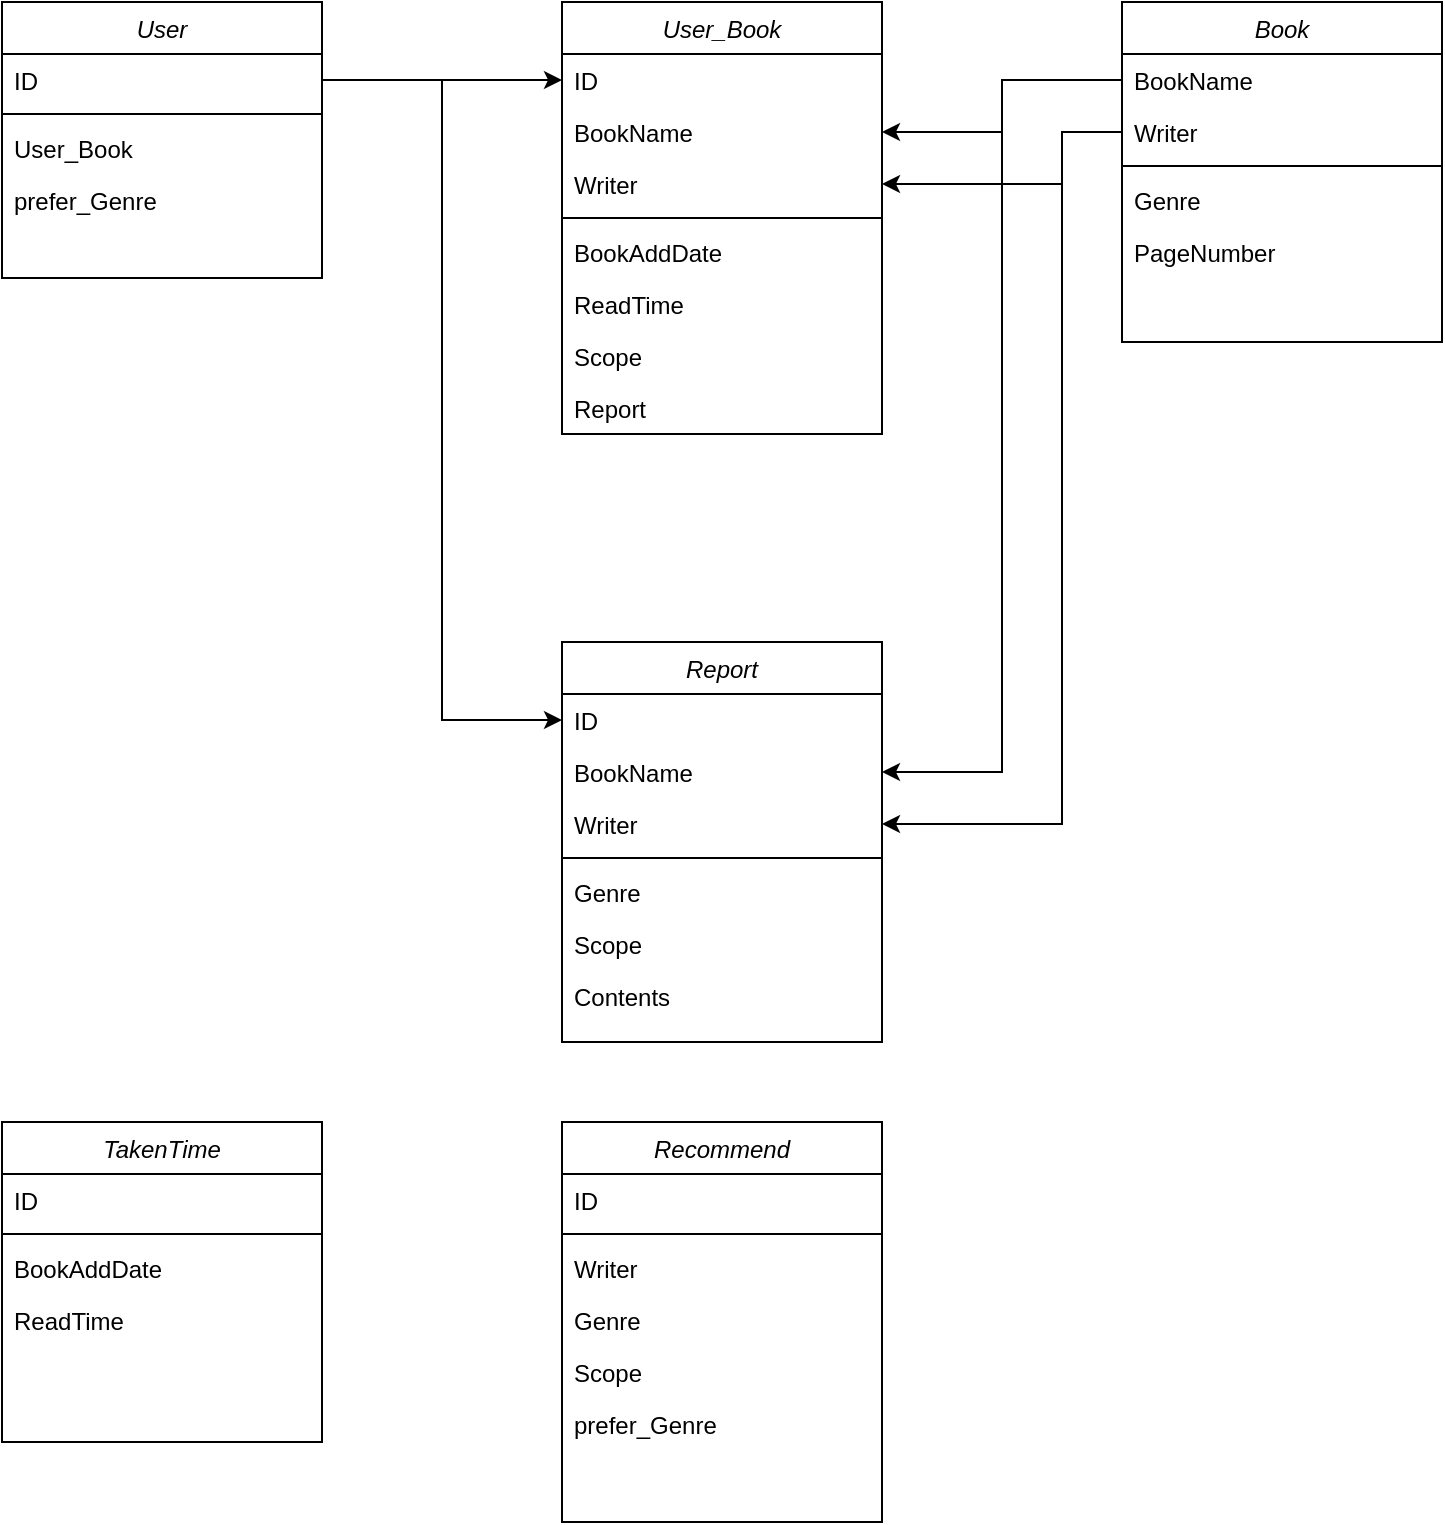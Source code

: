 <mxfile version="16.2.6" type="github" pages="2">
  <diagram id="C5RBs43oDa-KdzZeNtuy" name="20220114">
    <mxGraphModel dx="1182" dy="764" grid="1" gridSize="10" guides="1" tooltips="1" connect="1" arrows="1" fold="1" page="1" pageScale="1" pageWidth="827" pageHeight="1169" math="0" shadow="0">
      <root>
        <mxCell id="WIyWlLk6GJQsqaUBKTNV-0" />
        <mxCell id="WIyWlLk6GJQsqaUBKTNV-1" parent="WIyWlLk6GJQsqaUBKTNV-0" />
        <mxCell id="zkfFHV4jXpPFQw0GAbJ--0" value="User" style="swimlane;fontStyle=2;align=center;verticalAlign=top;childLayout=stackLayout;horizontal=1;startSize=26;horizontalStack=0;resizeParent=1;resizeLast=0;collapsible=1;marginBottom=0;rounded=0;shadow=0;strokeWidth=1;" parent="WIyWlLk6GJQsqaUBKTNV-1" vertex="1">
          <mxGeometry x="80" y="80" width="160" height="138" as="geometry">
            <mxRectangle x="230" y="140" width="160" height="26" as="alternateBounds" />
          </mxGeometry>
        </mxCell>
        <mxCell id="zkfFHV4jXpPFQw0GAbJ--1" value="ID" style="text;align=left;verticalAlign=top;spacingLeft=4;spacingRight=4;overflow=hidden;rotatable=0;points=[[0,0.5],[1,0.5]];portConstraint=eastwest;" parent="zkfFHV4jXpPFQw0GAbJ--0" vertex="1">
          <mxGeometry y="26" width="160" height="26" as="geometry" />
        </mxCell>
        <mxCell id="zkfFHV4jXpPFQw0GAbJ--4" value="" style="line;html=1;strokeWidth=1;align=left;verticalAlign=middle;spacingTop=-1;spacingLeft=3;spacingRight=3;rotatable=0;labelPosition=right;points=[];portConstraint=eastwest;" parent="zkfFHV4jXpPFQw0GAbJ--0" vertex="1">
          <mxGeometry y="52" width="160" height="8" as="geometry" />
        </mxCell>
        <mxCell id="zkfFHV4jXpPFQw0GAbJ--5" value="User_Book" style="text;align=left;verticalAlign=top;spacingLeft=4;spacingRight=4;overflow=hidden;rotatable=0;points=[[0,0.5],[1,0.5]];portConstraint=eastwest;" parent="zkfFHV4jXpPFQw0GAbJ--0" vertex="1">
          <mxGeometry y="60" width="160" height="26" as="geometry" />
        </mxCell>
        <mxCell id="PzWl7GW52-QV-IEUYMRA-0" value="prefer_Genre" style="text;align=left;verticalAlign=top;spacingLeft=4;spacingRight=4;overflow=hidden;rotatable=0;points=[[0,0.5],[1,0.5]];portConstraint=eastwest;" parent="zkfFHV4jXpPFQw0GAbJ--0" vertex="1">
          <mxGeometry y="86" width="160" height="26" as="geometry" />
        </mxCell>
        <mxCell id="PzWl7GW52-QV-IEUYMRA-1" value="User_Book" style="swimlane;fontStyle=2;align=center;verticalAlign=top;childLayout=stackLayout;horizontal=1;startSize=26;horizontalStack=0;resizeParent=1;resizeLast=0;collapsible=1;marginBottom=0;rounded=0;shadow=0;strokeWidth=1;" parent="WIyWlLk6GJQsqaUBKTNV-1" vertex="1">
          <mxGeometry x="360" y="80" width="160" height="216" as="geometry">
            <mxRectangle x="230" y="140" width="160" height="26" as="alternateBounds" />
          </mxGeometry>
        </mxCell>
        <mxCell id="PzWl7GW52-QV-IEUYMRA-2" value="ID" style="text;align=left;verticalAlign=top;spacingLeft=4;spacingRight=4;overflow=hidden;rotatable=0;points=[[0,0.5],[1,0.5]];portConstraint=eastwest;" parent="PzWl7GW52-QV-IEUYMRA-1" vertex="1">
          <mxGeometry y="26" width="160" height="26" as="geometry" />
        </mxCell>
        <mxCell id="PzWl7GW52-QV-IEUYMRA-5" value="BookName" style="text;align=left;verticalAlign=top;spacingLeft=4;spacingRight=4;overflow=hidden;rotatable=0;points=[[0,0.5],[1,0.5]];portConstraint=eastwest;" parent="PzWl7GW52-QV-IEUYMRA-1" vertex="1">
          <mxGeometry y="52" width="160" height="26" as="geometry" />
        </mxCell>
        <mxCell id="bmTp5J3owmkuu3qPKGtk-0" value="Writer" style="text;align=left;verticalAlign=top;spacingLeft=4;spacingRight=4;overflow=hidden;rotatable=0;points=[[0,0.5],[1,0.5]];portConstraint=eastwest;" vertex="1" parent="PzWl7GW52-QV-IEUYMRA-1">
          <mxGeometry y="78" width="160" height="26" as="geometry" />
        </mxCell>
        <mxCell id="PzWl7GW52-QV-IEUYMRA-3" value="" style="line;html=1;strokeWidth=1;align=left;verticalAlign=middle;spacingTop=-1;spacingLeft=3;spacingRight=3;rotatable=0;labelPosition=right;points=[];portConstraint=eastwest;" parent="PzWl7GW52-QV-IEUYMRA-1" vertex="1">
          <mxGeometry y="104" width="160" height="8" as="geometry" />
        </mxCell>
        <mxCell id="PzWl7GW52-QV-IEUYMRA-4" value="BookAddDate" style="text;align=left;verticalAlign=top;spacingLeft=4;spacingRight=4;overflow=hidden;rotatable=0;points=[[0,0.5],[1,0.5]];portConstraint=eastwest;" parent="PzWl7GW52-QV-IEUYMRA-1" vertex="1">
          <mxGeometry y="112" width="160" height="26" as="geometry" />
        </mxCell>
        <mxCell id="PzWl7GW52-QV-IEUYMRA-11" value="ReadTime" style="text;align=left;verticalAlign=top;spacingLeft=4;spacingRight=4;overflow=hidden;rotatable=0;points=[[0,0.5],[1,0.5]];portConstraint=eastwest;" parent="PzWl7GW52-QV-IEUYMRA-1" vertex="1">
          <mxGeometry y="138" width="160" height="26" as="geometry" />
        </mxCell>
        <mxCell id="PzWl7GW52-QV-IEUYMRA-13" value="Scope" style="text;align=left;verticalAlign=top;spacingLeft=4;spacingRight=4;overflow=hidden;rotatable=0;points=[[0,0.5],[1,0.5]];portConstraint=eastwest;" parent="PzWl7GW52-QV-IEUYMRA-1" vertex="1">
          <mxGeometry y="164" width="160" height="26" as="geometry" />
        </mxCell>
        <mxCell id="PzWl7GW52-QV-IEUYMRA-14" value="Report" style="text;align=left;verticalAlign=top;spacingLeft=4;spacingRight=4;overflow=hidden;rotatable=0;points=[[0,0.5],[1,0.5]];portConstraint=eastwest;" parent="PzWl7GW52-QV-IEUYMRA-1" vertex="1">
          <mxGeometry y="190" width="160" height="26" as="geometry" />
        </mxCell>
        <mxCell id="PzWl7GW52-QV-IEUYMRA-6" value="Book" style="swimlane;fontStyle=2;align=center;verticalAlign=top;childLayout=stackLayout;horizontal=1;startSize=26;horizontalStack=0;resizeParent=1;resizeLast=0;collapsible=1;marginBottom=0;rounded=0;shadow=0;strokeWidth=1;" parent="WIyWlLk6GJQsqaUBKTNV-1" vertex="1">
          <mxGeometry x="640" y="80" width="160" height="170" as="geometry">
            <mxRectangle x="230" y="140" width="160" height="26" as="alternateBounds" />
          </mxGeometry>
        </mxCell>
        <mxCell id="PzWl7GW52-QV-IEUYMRA-10" value="BookName" style="text;align=left;verticalAlign=top;spacingLeft=4;spacingRight=4;overflow=hidden;rotatable=0;points=[[0,0.5],[1,0.5]];portConstraint=eastwest;" parent="PzWl7GW52-QV-IEUYMRA-6" vertex="1">
          <mxGeometry y="26" width="160" height="26" as="geometry" />
        </mxCell>
        <mxCell id="PzWl7GW52-QV-IEUYMRA-7" value="Writer" style="text;align=left;verticalAlign=top;spacingLeft=4;spacingRight=4;overflow=hidden;rotatable=0;points=[[0,0.5],[1,0.5]];portConstraint=eastwest;" parent="PzWl7GW52-QV-IEUYMRA-6" vertex="1">
          <mxGeometry y="52" width="160" height="26" as="geometry" />
        </mxCell>
        <mxCell id="PzWl7GW52-QV-IEUYMRA-8" value="" style="line;html=1;strokeWidth=1;align=left;verticalAlign=middle;spacingTop=-1;spacingLeft=3;spacingRight=3;rotatable=0;labelPosition=right;points=[];portConstraint=eastwest;" parent="PzWl7GW52-QV-IEUYMRA-6" vertex="1">
          <mxGeometry y="78" width="160" height="8" as="geometry" />
        </mxCell>
        <mxCell id="PzWl7GW52-QV-IEUYMRA-9" value="Genre" style="text;align=left;verticalAlign=top;spacingLeft=4;spacingRight=4;overflow=hidden;rotatable=0;points=[[0,0.5],[1,0.5]];portConstraint=eastwest;" parent="PzWl7GW52-QV-IEUYMRA-6" vertex="1">
          <mxGeometry y="86" width="160" height="26" as="geometry" />
        </mxCell>
        <mxCell id="PzWl7GW52-QV-IEUYMRA-15" value="PageNumber" style="text;align=left;verticalAlign=top;spacingLeft=4;spacingRight=4;overflow=hidden;rotatable=0;points=[[0,0.5],[1,0.5]];portConstraint=eastwest;" parent="PzWl7GW52-QV-IEUYMRA-6" vertex="1">
          <mxGeometry y="112" width="160" height="26" as="geometry" />
        </mxCell>
        <mxCell id="PzWl7GW52-QV-IEUYMRA-16" value="TakenTime" style="swimlane;fontStyle=2;align=center;verticalAlign=top;childLayout=stackLayout;horizontal=1;startSize=26;horizontalStack=0;resizeParent=1;resizeLast=0;collapsible=1;marginBottom=0;rounded=0;shadow=0;strokeWidth=1;" parent="WIyWlLk6GJQsqaUBKTNV-1" vertex="1">
          <mxGeometry x="80" y="640" width="160" height="160" as="geometry">
            <mxRectangle x="230" y="140" width="160" height="26" as="alternateBounds" />
          </mxGeometry>
        </mxCell>
        <mxCell id="PzWl7GW52-QV-IEUYMRA-17" value="ID" style="text;align=left;verticalAlign=top;spacingLeft=4;spacingRight=4;overflow=hidden;rotatable=0;points=[[0,0.5],[1,0.5]];portConstraint=eastwest;" parent="PzWl7GW52-QV-IEUYMRA-16" vertex="1">
          <mxGeometry y="26" width="160" height="26" as="geometry" />
        </mxCell>
        <mxCell id="PzWl7GW52-QV-IEUYMRA-18" value="" style="line;html=1;strokeWidth=1;align=left;verticalAlign=middle;spacingTop=-1;spacingLeft=3;spacingRight=3;rotatable=0;labelPosition=right;points=[];portConstraint=eastwest;" parent="PzWl7GW52-QV-IEUYMRA-16" vertex="1">
          <mxGeometry y="52" width="160" height="8" as="geometry" />
        </mxCell>
        <mxCell id="PzWl7GW52-QV-IEUYMRA-19" value="BookAddDate" style="text;align=left;verticalAlign=top;spacingLeft=4;spacingRight=4;overflow=hidden;rotatable=0;points=[[0,0.5],[1,0.5]];portConstraint=eastwest;" parent="PzWl7GW52-QV-IEUYMRA-16" vertex="1">
          <mxGeometry y="60" width="160" height="26" as="geometry" />
        </mxCell>
        <mxCell id="PzWl7GW52-QV-IEUYMRA-21" value="ReadTime" style="text;align=left;verticalAlign=top;spacingLeft=4;spacingRight=4;overflow=hidden;rotatable=0;points=[[0,0.5],[1,0.5]];portConstraint=eastwest;" parent="PzWl7GW52-QV-IEUYMRA-16" vertex="1">
          <mxGeometry y="86" width="160" height="26" as="geometry" />
        </mxCell>
        <mxCell id="PzWl7GW52-QV-IEUYMRA-22" value="Report" style="swimlane;fontStyle=2;align=center;verticalAlign=top;childLayout=stackLayout;horizontal=1;startSize=26;horizontalStack=0;resizeParent=1;resizeLast=0;collapsible=1;marginBottom=0;rounded=0;shadow=0;strokeWidth=1;" parent="WIyWlLk6GJQsqaUBKTNV-1" vertex="1">
          <mxGeometry x="360" y="400" width="160" height="200" as="geometry">
            <mxRectangle x="230" y="140" width="160" height="26" as="alternateBounds" />
          </mxGeometry>
        </mxCell>
        <mxCell id="PzWl7GW52-QV-IEUYMRA-23" value="ID" style="text;align=left;verticalAlign=top;spacingLeft=4;spacingRight=4;overflow=hidden;rotatable=0;points=[[0,0.5],[1,0.5]];portConstraint=eastwest;" parent="PzWl7GW52-QV-IEUYMRA-22" vertex="1">
          <mxGeometry y="26" width="160" height="26" as="geometry" />
        </mxCell>
        <mxCell id="PzWl7GW52-QV-IEUYMRA-25" value="BookName" style="text;align=left;verticalAlign=top;spacingLeft=4;spacingRight=4;overflow=hidden;rotatable=0;points=[[0,0.5],[1,0.5]];portConstraint=eastwest;" parent="PzWl7GW52-QV-IEUYMRA-22" vertex="1">
          <mxGeometry y="52" width="160" height="26" as="geometry" />
        </mxCell>
        <mxCell id="PzWl7GW52-QV-IEUYMRA-26" value="Writer" style="text;align=left;verticalAlign=top;spacingLeft=4;spacingRight=4;overflow=hidden;rotatable=0;points=[[0,0.5],[1,0.5]];portConstraint=eastwest;" parent="PzWl7GW52-QV-IEUYMRA-22" vertex="1">
          <mxGeometry y="78" width="160" height="26" as="geometry" />
        </mxCell>
        <mxCell id="PzWl7GW52-QV-IEUYMRA-24" value="" style="line;html=1;strokeWidth=1;align=left;verticalAlign=middle;spacingTop=-1;spacingLeft=3;spacingRight=3;rotatable=0;labelPosition=right;points=[];portConstraint=eastwest;" parent="PzWl7GW52-QV-IEUYMRA-22" vertex="1">
          <mxGeometry y="104" width="160" height="8" as="geometry" />
        </mxCell>
        <mxCell id="PzWl7GW52-QV-IEUYMRA-27" value="Genre" style="text;align=left;verticalAlign=top;spacingLeft=4;spacingRight=4;overflow=hidden;rotatable=0;points=[[0,0.5],[1,0.5]];portConstraint=eastwest;" parent="PzWl7GW52-QV-IEUYMRA-22" vertex="1">
          <mxGeometry y="112" width="160" height="26" as="geometry" />
        </mxCell>
        <mxCell id="PzWl7GW52-QV-IEUYMRA-28" value="Scope" style="text;align=left;verticalAlign=top;spacingLeft=4;spacingRight=4;overflow=hidden;rotatable=0;points=[[0,0.5],[1,0.5]];portConstraint=eastwest;" parent="PzWl7GW52-QV-IEUYMRA-22" vertex="1">
          <mxGeometry y="138" width="160" height="26" as="geometry" />
        </mxCell>
        <mxCell id="PzWl7GW52-QV-IEUYMRA-29" value="Contents" style="text;align=left;verticalAlign=top;spacingLeft=4;spacingRight=4;overflow=hidden;rotatable=0;points=[[0,0.5],[1,0.5]];portConstraint=eastwest;" parent="PzWl7GW52-QV-IEUYMRA-22" vertex="1">
          <mxGeometry y="164" width="160" height="26" as="geometry" />
        </mxCell>
        <mxCell id="PzWl7GW52-QV-IEUYMRA-30" value="Recommend" style="swimlane;fontStyle=2;align=center;verticalAlign=top;childLayout=stackLayout;horizontal=1;startSize=26;horizontalStack=0;resizeParent=1;resizeLast=0;collapsible=1;marginBottom=0;rounded=0;shadow=0;strokeWidth=1;" parent="WIyWlLk6GJQsqaUBKTNV-1" vertex="1">
          <mxGeometry x="360" y="640" width="160" height="200" as="geometry">
            <mxRectangle x="230" y="140" width="160" height="26" as="alternateBounds" />
          </mxGeometry>
        </mxCell>
        <mxCell id="PzWl7GW52-QV-IEUYMRA-31" value="ID" style="text;align=left;verticalAlign=top;spacingLeft=4;spacingRight=4;overflow=hidden;rotatable=0;points=[[0,0.5],[1,0.5]];portConstraint=eastwest;" parent="PzWl7GW52-QV-IEUYMRA-30" vertex="1">
          <mxGeometry y="26" width="160" height="26" as="geometry" />
        </mxCell>
        <mxCell id="PzWl7GW52-QV-IEUYMRA-33" value="" style="line;html=1;strokeWidth=1;align=left;verticalAlign=middle;spacingTop=-1;spacingLeft=3;spacingRight=3;rotatable=0;labelPosition=right;points=[];portConstraint=eastwest;" parent="PzWl7GW52-QV-IEUYMRA-30" vertex="1">
          <mxGeometry y="52" width="160" height="8" as="geometry" />
        </mxCell>
        <mxCell id="PzWl7GW52-QV-IEUYMRA-34" value="Writer" style="text;align=left;verticalAlign=top;spacingLeft=4;spacingRight=4;overflow=hidden;rotatable=0;points=[[0,0.5],[1,0.5]];portConstraint=eastwest;" parent="PzWl7GW52-QV-IEUYMRA-30" vertex="1">
          <mxGeometry y="60" width="160" height="26" as="geometry" />
        </mxCell>
        <mxCell id="PzWl7GW52-QV-IEUYMRA-35" value="Genre" style="text;align=left;verticalAlign=top;spacingLeft=4;spacingRight=4;overflow=hidden;rotatable=0;points=[[0,0.5],[1,0.5]];portConstraint=eastwest;" parent="PzWl7GW52-QV-IEUYMRA-30" vertex="1">
          <mxGeometry y="86" width="160" height="26" as="geometry" />
        </mxCell>
        <mxCell id="PzWl7GW52-QV-IEUYMRA-36" value="Scope" style="text;align=left;verticalAlign=top;spacingLeft=4;spacingRight=4;overflow=hidden;rotatable=0;points=[[0,0.5],[1,0.5]];portConstraint=eastwest;" parent="PzWl7GW52-QV-IEUYMRA-30" vertex="1">
          <mxGeometry y="112" width="160" height="26" as="geometry" />
        </mxCell>
        <mxCell id="PzWl7GW52-QV-IEUYMRA-37" value="prefer_Genre" style="text;align=left;verticalAlign=top;spacingLeft=4;spacingRight=4;overflow=hidden;rotatable=0;points=[[0,0.5],[1,0.5]];portConstraint=eastwest;" parent="PzWl7GW52-QV-IEUYMRA-30" vertex="1">
          <mxGeometry y="138" width="160" height="26" as="geometry" />
        </mxCell>
        <mxCell id="bmTp5J3owmkuu3qPKGtk-1" style="edgeStyle=orthogonalEdgeStyle;rounded=0;orthogonalLoop=1;jettySize=auto;html=1;exitX=1;exitY=0.5;exitDx=0;exitDy=0;entryX=0;entryY=0.5;entryDx=0;entryDy=0;" edge="1" parent="WIyWlLk6GJQsqaUBKTNV-1" source="zkfFHV4jXpPFQw0GAbJ--1" target="PzWl7GW52-QV-IEUYMRA-2">
          <mxGeometry relative="1" as="geometry" />
        </mxCell>
        <mxCell id="bmTp5J3owmkuu3qPKGtk-2" style="edgeStyle=orthogonalEdgeStyle;rounded=0;orthogonalLoop=1;jettySize=auto;html=1;exitX=0;exitY=0.5;exitDx=0;exitDy=0;entryX=1;entryY=0.5;entryDx=0;entryDy=0;" edge="1" parent="WIyWlLk6GJQsqaUBKTNV-1" source="PzWl7GW52-QV-IEUYMRA-10" target="PzWl7GW52-QV-IEUYMRA-5">
          <mxGeometry relative="1" as="geometry" />
        </mxCell>
        <mxCell id="bmTp5J3owmkuu3qPKGtk-3" style="edgeStyle=orthogonalEdgeStyle;rounded=0;orthogonalLoop=1;jettySize=auto;html=1;exitX=0;exitY=0.5;exitDx=0;exitDy=0;entryX=1;entryY=0.5;entryDx=0;entryDy=0;" edge="1" parent="WIyWlLk6GJQsqaUBKTNV-1" source="PzWl7GW52-QV-IEUYMRA-7" target="bmTp5J3owmkuu3qPKGtk-0">
          <mxGeometry relative="1" as="geometry">
            <Array as="points">
              <mxPoint x="610" y="145" />
              <mxPoint x="610" y="171" />
            </Array>
          </mxGeometry>
        </mxCell>
        <mxCell id="bmTp5J3owmkuu3qPKGtk-4" style="edgeStyle=orthogonalEdgeStyle;rounded=0;orthogonalLoop=1;jettySize=auto;html=1;entryX=1;entryY=0.5;entryDx=0;entryDy=0;" edge="1" parent="WIyWlLk6GJQsqaUBKTNV-1" source="PzWl7GW52-QV-IEUYMRA-7" target="PzWl7GW52-QV-IEUYMRA-26">
          <mxGeometry relative="1" as="geometry">
            <Array as="points">
              <mxPoint x="610" y="145" />
              <mxPoint x="610" y="491" />
            </Array>
          </mxGeometry>
        </mxCell>
        <mxCell id="bmTp5J3owmkuu3qPKGtk-5" style="edgeStyle=orthogonalEdgeStyle;rounded=0;orthogonalLoop=1;jettySize=auto;html=1;entryX=1;entryY=0.5;entryDx=0;entryDy=0;" edge="1" parent="WIyWlLk6GJQsqaUBKTNV-1" source="PzWl7GW52-QV-IEUYMRA-10" target="PzWl7GW52-QV-IEUYMRA-25">
          <mxGeometry relative="1" as="geometry" />
        </mxCell>
        <mxCell id="bmTp5J3owmkuu3qPKGtk-6" style="edgeStyle=orthogonalEdgeStyle;rounded=0;orthogonalLoop=1;jettySize=auto;html=1;entryX=0;entryY=0.5;entryDx=0;entryDy=0;" edge="1" parent="WIyWlLk6GJQsqaUBKTNV-1" source="zkfFHV4jXpPFQw0GAbJ--1" target="PzWl7GW52-QV-IEUYMRA-23">
          <mxGeometry relative="1" as="geometry" />
        </mxCell>
      </root>
    </mxGraphModel>
  </diagram>
  <diagram id="n77o1q3nHI0U8_KG6mvU" name="20220113">
    <mxGraphModel dx="1182" dy="764" grid="1" gridSize="10" guides="1" tooltips="1" connect="1" arrows="1" fold="1" page="1" pageScale="1" pageWidth="827" pageHeight="1169" math="0" shadow="0">
      <root>
        <mxCell id="4OAPZNkshfcvWzj2EnIt-0" />
        <mxCell id="4OAPZNkshfcvWzj2EnIt-1" parent="4OAPZNkshfcvWzj2EnIt-0" />
        <mxCell id="rRjvvG66JEx94A-4TrbC-0" value="User" style="swimlane;fontStyle=2;align=center;verticalAlign=top;childLayout=stackLayout;horizontal=1;startSize=26;horizontalStack=0;resizeParent=1;resizeLast=0;collapsible=1;marginBottom=0;rounded=0;shadow=0;strokeWidth=1;" vertex="1" parent="4OAPZNkshfcvWzj2EnIt-1">
          <mxGeometry x="80" y="80" width="160" height="138" as="geometry">
            <mxRectangle x="230" y="140" width="160" height="26" as="alternateBounds" />
          </mxGeometry>
        </mxCell>
        <mxCell id="rRjvvG66JEx94A-4TrbC-1" value="ID" style="text;align=left;verticalAlign=top;spacingLeft=4;spacingRight=4;overflow=hidden;rotatable=0;points=[[0,0.5],[1,0.5]];portConstraint=eastwest;" vertex="1" parent="rRjvvG66JEx94A-4TrbC-0">
          <mxGeometry y="26" width="160" height="26" as="geometry" />
        </mxCell>
        <mxCell id="rRjvvG66JEx94A-4TrbC-2" value="" style="line;html=1;strokeWidth=1;align=left;verticalAlign=middle;spacingTop=-1;spacingLeft=3;spacingRight=3;rotatable=0;labelPosition=right;points=[];portConstraint=eastwest;" vertex="1" parent="rRjvvG66JEx94A-4TrbC-0">
          <mxGeometry y="52" width="160" height="8" as="geometry" />
        </mxCell>
        <mxCell id="rRjvvG66JEx94A-4TrbC-3" value="User_Book" style="text;align=left;verticalAlign=top;spacingLeft=4;spacingRight=4;overflow=hidden;rotatable=0;points=[[0,0.5],[1,0.5]];portConstraint=eastwest;" vertex="1" parent="rRjvvG66JEx94A-4TrbC-0">
          <mxGeometry y="60" width="160" height="26" as="geometry" />
        </mxCell>
        <mxCell id="rRjvvG66JEx94A-4TrbC-4" value="prefer_Genre" style="text;align=left;verticalAlign=top;spacingLeft=4;spacingRight=4;overflow=hidden;rotatable=0;points=[[0,0.5],[1,0.5]];portConstraint=eastwest;" vertex="1" parent="rRjvvG66JEx94A-4TrbC-0">
          <mxGeometry y="86" width="160" height="26" as="geometry" />
        </mxCell>
        <mxCell id="rRjvvG66JEx94A-4TrbC-5" value="User_Book" style="swimlane;fontStyle=2;align=center;verticalAlign=top;childLayout=stackLayout;horizontal=1;startSize=26;horizontalStack=0;resizeParent=1;resizeLast=0;collapsible=1;marginBottom=0;rounded=0;shadow=0;strokeWidth=1;" vertex="1" parent="4OAPZNkshfcvWzj2EnIt-1">
          <mxGeometry x="320" y="80" width="160" height="200" as="geometry">
            <mxRectangle x="230" y="140" width="160" height="26" as="alternateBounds" />
          </mxGeometry>
        </mxCell>
        <mxCell id="rRjvvG66JEx94A-4TrbC-6" value="ID" style="text;align=left;verticalAlign=top;spacingLeft=4;spacingRight=4;overflow=hidden;rotatable=0;points=[[0,0.5],[1,0.5]];portConstraint=eastwest;" vertex="1" parent="rRjvvG66JEx94A-4TrbC-5">
          <mxGeometry y="26" width="160" height="26" as="geometry" />
        </mxCell>
        <mxCell id="rRjvvG66JEx94A-4TrbC-7" value="" style="line;html=1;strokeWidth=1;align=left;verticalAlign=middle;spacingTop=-1;spacingLeft=3;spacingRight=3;rotatable=0;labelPosition=right;points=[];portConstraint=eastwest;" vertex="1" parent="rRjvvG66JEx94A-4TrbC-5">
          <mxGeometry y="52" width="160" height="8" as="geometry" />
        </mxCell>
        <mxCell id="rRjvvG66JEx94A-4TrbC-8" value="AddDate" style="text;align=left;verticalAlign=top;spacingLeft=4;spacingRight=4;overflow=hidden;rotatable=0;points=[[0,0.5],[1,0.5]];portConstraint=eastwest;" vertex="1" parent="rRjvvG66JEx94A-4TrbC-5">
          <mxGeometry y="60" width="160" height="26" as="geometry" />
        </mxCell>
        <mxCell id="rRjvvG66JEx94A-4TrbC-9" value="BookName" style="text;align=left;verticalAlign=top;spacingLeft=4;spacingRight=4;overflow=hidden;rotatable=0;points=[[0,0.5],[1,0.5]];portConstraint=eastwest;" vertex="1" parent="rRjvvG66JEx94A-4TrbC-5">
          <mxGeometry y="86" width="160" height="26" as="geometry" />
        </mxCell>
        <mxCell id="rRjvvG66JEx94A-4TrbC-52" value="ReadTime" style="text;align=left;verticalAlign=top;spacingLeft=4;spacingRight=4;overflow=hidden;rotatable=0;points=[[0,0.5],[1,0.5]];portConstraint=eastwest;" vertex="1" parent="rRjvvG66JEx94A-4TrbC-5">
          <mxGeometry y="112" width="160" height="26" as="geometry" />
        </mxCell>
        <mxCell id="rRjvvG66JEx94A-4TrbC-53" value="Scope" style="text;align=left;verticalAlign=top;spacingLeft=4;spacingRight=4;overflow=hidden;rotatable=0;points=[[0,0.5],[1,0.5]];portConstraint=eastwest;" vertex="1" parent="rRjvvG66JEx94A-4TrbC-5">
          <mxGeometry y="138" width="160" height="26" as="geometry" />
        </mxCell>
        <mxCell id="rRjvvG66JEx94A-4TrbC-54" value="Report" style="text;align=left;verticalAlign=top;spacingLeft=4;spacingRight=4;overflow=hidden;rotatable=0;points=[[0,0.5],[1,0.5]];portConstraint=eastwest;" vertex="1" parent="rRjvvG66JEx94A-4TrbC-5">
          <mxGeometry y="164" width="160" height="26" as="geometry" />
        </mxCell>
        <mxCell id="rRjvvG66JEx94A-4TrbC-10" value="Book" style="swimlane;fontStyle=2;align=center;verticalAlign=top;childLayout=stackLayout;horizontal=1;startSize=26;horizontalStack=0;resizeParent=1;resizeLast=0;collapsible=1;marginBottom=0;rounded=0;shadow=0;strokeWidth=1;" vertex="1" parent="4OAPZNkshfcvWzj2EnIt-1">
          <mxGeometry x="560" y="80" width="160" height="138" as="geometry">
            <mxRectangle x="230" y="140" width="160" height="26" as="alternateBounds" />
          </mxGeometry>
        </mxCell>
        <mxCell id="rRjvvG66JEx94A-4TrbC-11" value="BookName" style="text;align=left;verticalAlign=top;spacingLeft=4;spacingRight=4;overflow=hidden;rotatable=0;points=[[0,0.5],[1,0.5]];portConstraint=eastwest;" vertex="1" parent="rRjvvG66JEx94A-4TrbC-10">
          <mxGeometry y="26" width="160" height="26" as="geometry" />
        </mxCell>
        <mxCell id="rRjvvG66JEx94A-4TrbC-30" value="Writer" style="text;align=left;verticalAlign=top;spacingLeft=4;spacingRight=4;overflow=hidden;rotatable=0;points=[[0,0.5],[1,0.5]];portConstraint=eastwest;" vertex="1" parent="rRjvvG66JEx94A-4TrbC-10">
          <mxGeometry y="52" width="160" height="26" as="geometry" />
        </mxCell>
        <mxCell id="rRjvvG66JEx94A-4TrbC-12" value="" style="line;html=1;strokeWidth=1;align=left;verticalAlign=middle;spacingTop=-1;spacingLeft=3;spacingRight=3;rotatable=0;labelPosition=right;points=[];portConstraint=eastwest;" vertex="1" parent="rRjvvG66JEx94A-4TrbC-10">
          <mxGeometry y="78" width="160" height="8" as="geometry" />
        </mxCell>
        <mxCell id="rRjvvG66JEx94A-4TrbC-13" value="Genre" style="text;align=left;verticalAlign=top;spacingLeft=4;spacingRight=4;overflow=hidden;rotatable=0;points=[[0,0.5],[1,0.5]];portConstraint=eastwest;" vertex="1" parent="rRjvvG66JEx94A-4TrbC-10">
          <mxGeometry y="86" width="160" height="26" as="geometry" />
        </mxCell>
        <mxCell id="rRjvvG66JEx94A-4TrbC-14" value="PageNumber" style="text;align=left;verticalAlign=top;spacingLeft=4;spacingRight=4;overflow=hidden;rotatable=0;points=[[0,0.5],[1,0.5]];portConstraint=eastwest;" vertex="1" parent="rRjvvG66JEx94A-4TrbC-10">
          <mxGeometry y="112" width="160" height="26" as="geometry" />
        </mxCell>
        <mxCell id="rRjvvG66JEx94A-4TrbC-15" value="Recommend" style="swimlane;fontStyle=2;align=center;verticalAlign=top;childLayout=stackLayout;horizontal=1;startSize=26;horizontalStack=0;resizeParent=1;resizeLast=0;collapsible=1;marginBottom=0;rounded=0;shadow=0;strokeWidth=1;" vertex="1" parent="4OAPZNkshfcvWzj2EnIt-1">
          <mxGeometry x="560" y="320" width="160" height="164" as="geometry">
            <mxRectangle x="230" y="140" width="160" height="26" as="alternateBounds" />
          </mxGeometry>
        </mxCell>
        <mxCell id="rRjvvG66JEx94A-4TrbC-16" value="ID" style="text;align=left;verticalAlign=top;spacingLeft=4;spacingRight=4;overflow=hidden;rotatable=0;points=[[0,0.5],[1,0.5]];portConstraint=eastwest;" vertex="1" parent="rRjvvG66JEx94A-4TrbC-15">
          <mxGeometry y="26" width="160" height="26" as="geometry" />
        </mxCell>
        <mxCell id="rRjvvG66JEx94A-4TrbC-17" value="" style="line;html=1;strokeWidth=1;align=left;verticalAlign=middle;spacingTop=-1;spacingLeft=3;spacingRight=3;rotatable=0;labelPosition=right;points=[];portConstraint=eastwest;" vertex="1" parent="rRjvvG66JEx94A-4TrbC-15">
          <mxGeometry y="52" width="160" height="8" as="geometry" />
        </mxCell>
        <mxCell id="rRjvvG66JEx94A-4TrbC-18" value="Writer" style="text;align=left;verticalAlign=top;spacingLeft=4;spacingRight=4;overflow=hidden;rotatable=0;points=[[0,0.5],[1,0.5]];portConstraint=eastwest;" vertex="1" parent="rRjvvG66JEx94A-4TrbC-15">
          <mxGeometry y="60" width="160" height="26" as="geometry" />
        </mxCell>
        <mxCell id="rRjvvG66JEx94A-4TrbC-19" value="Genre" style="text;align=left;verticalAlign=top;spacingLeft=4;spacingRight=4;overflow=hidden;rotatable=0;points=[[0,0.5],[1,0.5]];portConstraint=eastwest;" vertex="1" parent="rRjvvG66JEx94A-4TrbC-15">
          <mxGeometry y="86" width="160" height="26" as="geometry" />
        </mxCell>
        <mxCell id="rRjvvG66JEx94A-4TrbC-50" value="Scope" style="text;align=left;verticalAlign=top;spacingLeft=4;spacingRight=4;overflow=hidden;rotatable=0;points=[[0,0.5],[1,0.5]];portConstraint=eastwest;" vertex="1" parent="rRjvvG66JEx94A-4TrbC-15">
          <mxGeometry y="112" width="160" height="26" as="geometry" />
        </mxCell>
        <mxCell id="rRjvvG66JEx94A-4TrbC-51" value="prefer_Genre" style="text;align=left;verticalAlign=top;spacingLeft=4;spacingRight=4;overflow=hidden;rotatable=0;points=[[0,0.5],[1,0.5]];portConstraint=eastwest;" vertex="1" parent="rRjvvG66JEx94A-4TrbC-15">
          <mxGeometry y="138" width="160" height="26" as="geometry" />
        </mxCell>
        <mxCell id="rRjvvG66JEx94A-4TrbC-20" value="Report" style="swimlane;fontStyle=2;align=center;verticalAlign=top;childLayout=stackLayout;horizontal=1;startSize=26;horizontalStack=0;resizeParent=1;resizeLast=0;collapsible=1;marginBottom=0;rounded=0;shadow=0;strokeWidth=1;" vertex="1" parent="4OAPZNkshfcvWzj2EnIt-1">
          <mxGeometry x="320" y="320" width="160" height="200" as="geometry">
            <mxRectangle x="230" y="140" width="160" height="26" as="alternateBounds" />
          </mxGeometry>
        </mxCell>
        <mxCell id="rRjvvG66JEx94A-4TrbC-21" value="ID" style="text;align=left;verticalAlign=top;spacingLeft=4;spacingRight=4;overflow=hidden;rotatable=0;points=[[0,0.5],[1,0.5]];portConstraint=eastwest;" vertex="1" parent="rRjvvG66JEx94A-4TrbC-20">
          <mxGeometry y="26" width="160" height="26" as="geometry" />
        </mxCell>
        <mxCell id="rRjvvG66JEx94A-4TrbC-32" value="BookName" style="text;align=left;verticalAlign=top;spacingLeft=4;spacingRight=4;overflow=hidden;rotatable=0;points=[[0,0.5],[1,0.5]];portConstraint=eastwest;" vertex="1" parent="rRjvvG66JEx94A-4TrbC-20">
          <mxGeometry y="52" width="160" height="26" as="geometry" />
        </mxCell>
        <mxCell id="rRjvvG66JEx94A-4TrbC-22" value="" style="line;html=1;strokeWidth=1;align=left;verticalAlign=middle;spacingTop=-1;spacingLeft=3;spacingRight=3;rotatable=0;labelPosition=right;points=[];portConstraint=eastwest;" vertex="1" parent="rRjvvG66JEx94A-4TrbC-20">
          <mxGeometry y="78" width="160" height="8" as="geometry" />
        </mxCell>
        <mxCell id="rRjvvG66JEx94A-4TrbC-23" value="Writer" style="text;align=left;verticalAlign=top;spacingLeft=4;spacingRight=4;overflow=hidden;rotatable=0;points=[[0,0.5],[1,0.5]];portConstraint=eastwest;" vertex="1" parent="rRjvvG66JEx94A-4TrbC-20">
          <mxGeometry y="86" width="160" height="26" as="geometry" />
        </mxCell>
        <mxCell id="rRjvvG66JEx94A-4TrbC-24" value="Genre" style="text;align=left;verticalAlign=top;spacingLeft=4;spacingRight=4;overflow=hidden;rotatable=0;points=[[0,0.5],[1,0.5]];portConstraint=eastwest;" vertex="1" parent="rRjvvG66JEx94A-4TrbC-20">
          <mxGeometry y="112" width="160" height="26" as="geometry" />
        </mxCell>
        <mxCell id="rRjvvG66JEx94A-4TrbC-41" value="Scope" style="text;align=left;verticalAlign=top;spacingLeft=4;spacingRight=4;overflow=hidden;rotatable=0;points=[[0,0.5],[1,0.5]];portConstraint=eastwest;" vertex="1" parent="rRjvvG66JEx94A-4TrbC-20">
          <mxGeometry y="138" width="160" height="26" as="geometry" />
        </mxCell>
        <mxCell id="rRjvvG66JEx94A-4TrbC-49" value="Contents" style="text;align=left;verticalAlign=top;spacingLeft=4;spacingRight=4;overflow=hidden;rotatable=0;points=[[0,0.5],[1,0.5]];portConstraint=eastwest;" vertex="1" parent="rRjvvG66JEx94A-4TrbC-20">
          <mxGeometry y="164" width="160" height="26" as="geometry" />
        </mxCell>
        <mxCell id="rRjvvG66JEx94A-4TrbC-25" value="TakenTime" style="swimlane;fontStyle=2;align=center;verticalAlign=top;childLayout=stackLayout;horizontal=1;startSize=26;horizontalStack=0;resizeParent=1;resizeLast=0;collapsible=1;marginBottom=0;rounded=0;shadow=0;strokeWidth=1;" vertex="1" parent="4OAPZNkshfcvWzj2EnIt-1">
          <mxGeometry x="80" y="320" width="160" height="138" as="geometry">
            <mxRectangle x="230" y="140" width="160" height="26" as="alternateBounds" />
          </mxGeometry>
        </mxCell>
        <mxCell id="rRjvvG66JEx94A-4TrbC-26" value="ID" style="text;align=left;verticalAlign=top;spacingLeft=4;spacingRight=4;overflow=hidden;rotatable=0;points=[[0,0.5],[1,0.5]];portConstraint=eastwest;" vertex="1" parent="rRjvvG66JEx94A-4TrbC-25">
          <mxGeometry y="26" width="160" height="26" as="geometry" />
        </mxCell>
        <mxCell id="rRjvvG66JEx94A-4TrbC-27" value="" style="line;html=1;strokeWidth=1;align=left;verticalAlign=middle;spacingTop=-1;spacingLeft=3;spacingRight=3;rotatable=0;labelPosition=right;points=[];portConstraint=eastwest;" vertex="1" parent="rRjvvG66JEx94A-4TrbC-25">
          <mxGeometry y="52" width="160" height="8" as="geometry" />
        </mxCell>
        <mxCell id="rRjvvG66JEx94A-4TrbC-28" value="AddDate" style="text;align=left;verticalAlign=top;spacingLeft=4;spacingRight=4;overflow=hidden;rotatable=0;points=[[0,0.5],[1,0.5]];portConstraint=eastwest;" vertex="1" parent="rRjvvG66JEx94A-4TrbC-25">
          <mxGeometry y="60" width="160" height="26" as="geometry" />
        </mxCell>
        <mxCell id="rRjvvG66JEx94A-4TrbC-36" value="FinishDate" style="text;align=left;verticalAlign=top;spacingLeft=4;spacingRight=4;overflow=hidden;rotatable=0;points=[[0,0.5],[1,0.5]];portConstraint=eastwest;" vertex="1" parent="rRjvvG66JEx94A-4TrbC-25">
          <mxGeometry y="86" width="160" height="26" as="geometry" />
        </mxCell>
        <mxCell id="rRjvvG66JEx94A-4TrbC-29" value="ReadTime" style="text;align=left;verticalAlign=top;spacingLeft=4;spacingRight=4;overflow=hidden;rotatable=0;points=[[0,0.5],[1,0.5]];portConstraint=eastwest;" vertex="1" parent="rRjvvG66JEx94A-4TrbC-25">
          <mxGeometry y="112" width="160" height="26" as="geometry" />
        </mxCell>
      </root>
    </mxGraphModel>
  </diagram>
</mxfile>

